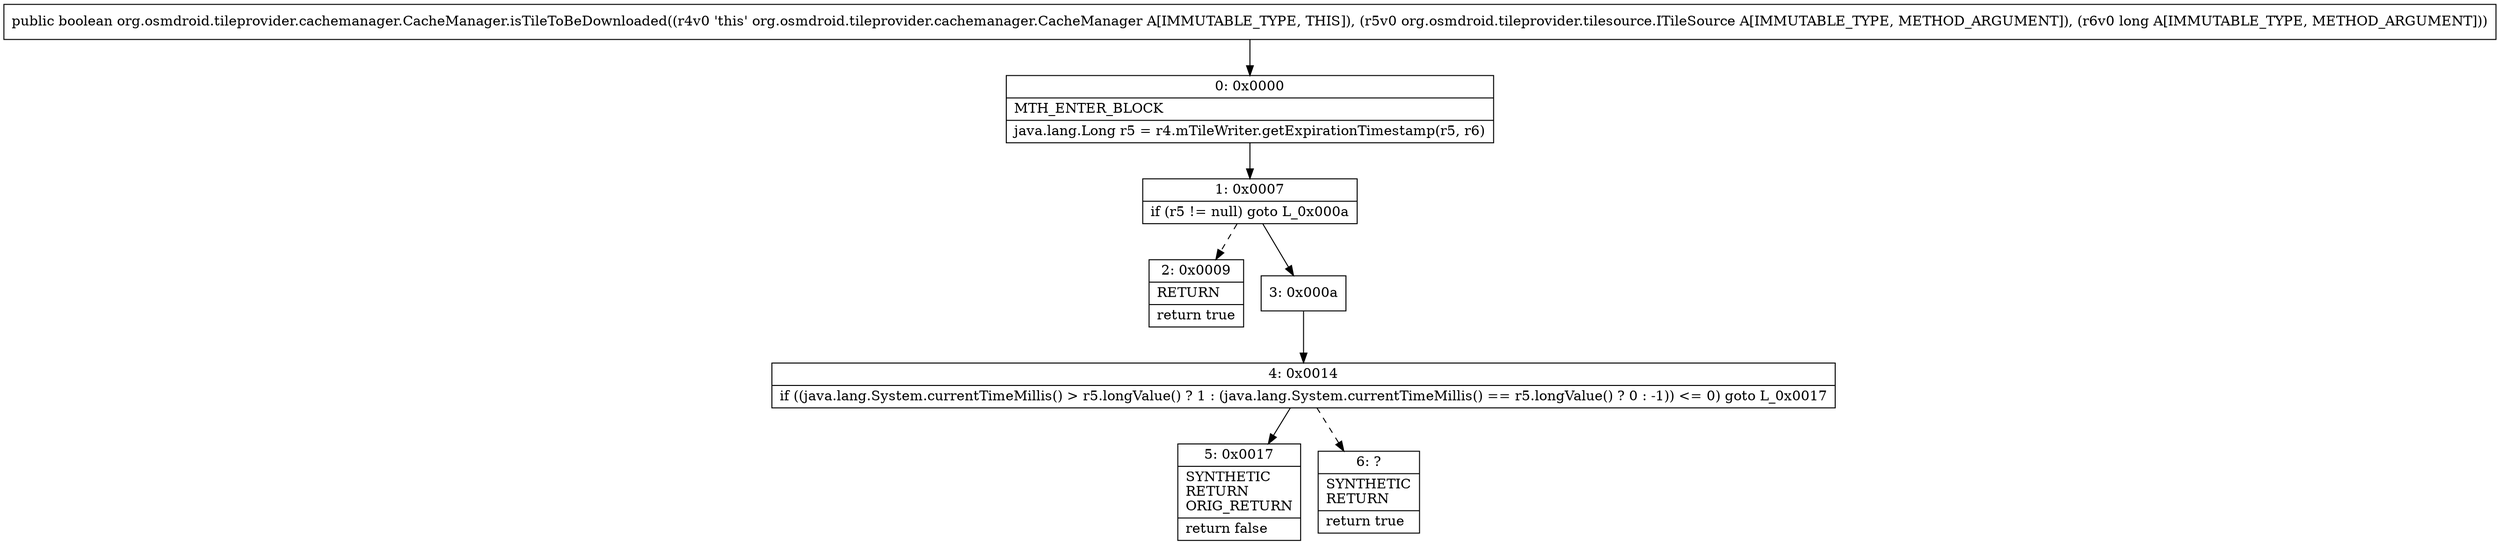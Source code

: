 digraph "CFG fororg.osmdroid.tileprovider.cachemanager.CacheManager.isTileToBeDownloaded(Lorg\/osmdroid\/tileprovider\/tilesource\/ITileSource;J)Z" {
Node_0 [shape=record,label="{0\:\ 0x0000|MTH_ENTER_BLOCK\l|java.lang.Long r5 = r4.mTileWriter.getExpirationTimestamp(r5, r6)\l}"];
Node_1 [shape=record,label="{1\:\ 0x0007|if (r5 != null) goto L_0x000a\l}"];
Node_2 [shape=record,label="{2\:\ 0x0009|RETURN\l|return true\l}"];
Node_3 [shape=record,label="{3\:\ 0x000a}"];
Node_4 [shape=record,label="{4\:\ 0x0014|if ((java.lang.System.currentTimeMillis() \> r5.longValue() ? 1 : (java.lang.System.currentTimeMillis() == r5.longValue() ? 0 : \-1)) \<= 0) goto L_0x0017\l}"];
Node_5 [shape=record,label="{5\:\ 0x0017|SYNTHETIC\lRETURN\lORIG_RETURN\l|return false\l}"];
Node_6 [shape=record,label="{6\:\ ?|SYNTHETIC\lRETURN\l|return true\l}"];
MethodNode[shape=record,label="{public boolean org.osmdroid.tileprovider.cachemanager.CacheManager.isTileToBeDownloaded((r4v0 'this' org.osmdroid.tileprovider.cachemanager.CacheManager A[IMMUTABLE_TYPE, THIS]), (r5v0 org.osmdroid.tileprovider.tilesource.ITileSource A[IMMUTABLE_TYPE, METHOD_ARGUMENT]), (r6v0 long A[IMMUTABLE_TYPE, METHOD_ARGUMENT])) }"];
MethodNode -> Node_0;
Node_0 -> Node_1;
Node_1 -> Node_2[style=dashed];
Node_1 -> Node_3;
Node_3 -> Node_4;
Node_4 -> Node_5;
Node_4 -> Node_6[style=dashed];
}

